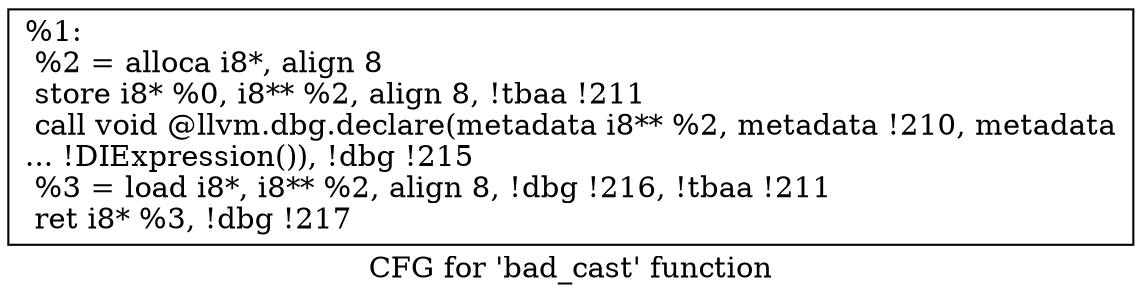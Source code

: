 digraph "CFG for 'bad_cast' function" {
	label="CFG for 'bad_cast' function";

	Node0x1089320 [shape=record,label="{%1:\l  %2 = alloca i8*, align 8\l  store i8* %0, i8** %2, align 8, !tbaa !211\l  call void @llvm.dbg.declare(metadata i8** %2, metadata !210, metadata\l... !DIExpression()), !dbg !215\l  %3 = load i8*, i8** %2, align 8, !dbg !216, !tbaa !211\l  ret i8* %3, !dbg !217\l}"];
}
